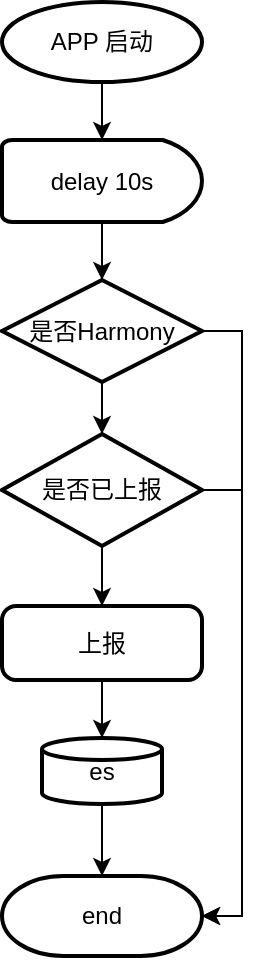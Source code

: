 <mxfile version="14.7.9" type="github">
  <diagram name="Page-1" id="13e1069c-82ec-6db2-03f1-153e76fe0fe0">
    <mxGraphModel dx="1151" dy="741" grid="1" gridSize="10" guides="1" tooltips="1" connect="1" arrows="1" fold="1" page="1" pageScale="1" pageWidth="1100" pageHeight="850" background="none" math="0" shadow="0">
      <root>
        <mxCell id="0" />
        <mxCell id="1" parent="0" />
        <mxCell id="s1hu-flAbywwPSljFvh1-3" style="edgeStyle=orthogonalEdgeStyle;rounded=0;orthogonalLoop=1;jettySize=auto;html=1;exitX=0.5;exitY=1;exitDx=0;exitDy=0;exitPerimeter=0;entryX=0.5;entryY=0;entryDx=0;entryDy=0;entryPerimeter=0;" edge="1" parent="1" source="s1hu-flAbywwPSljFvh1-1" target="s1hu-flAbywwPSljFvh1-2">
          <mxGeometry relative="1" as="geometry" />
        </mxCell>
        <mxCell id="s1hu-flAbywwPSljFvh1-1" value="APP 启动" style="strokeWidth=2;html=1;shape=mxgraph.flowchart.start_1;whiteSpace=wrap;" vertex="1" parent="1">
          <mxGeometry x="50" y="70" width="100" height="40" as="geometry" />
        </mxCell>
        <mxCell id="s1hu-flAbywwPSljFvh1-5" style="edgeStyle=orthogonalEdgeStyle;rounded=0;orthogonalLoop=1;jettySize=auto;html=1;exitX=0.5;exitY=1;exitDx=0;exitDy=0;exitPerimeter=0;entryX=0.5;entryY=0;entryDx=0;entryDy=0;entryPerimeter=0;" edge="1" parent="1" source="s1hu-flAbywwPSljFvh1-2" target="s1hu-flAbywwPSljFvh1-4">
          <mxGeometry relative="1" as="geometry">
            <mxPoint x="100" y="270" as="targetPoint" />
          </mxGeometry>
        </mxCell>
        <mxCell id="s1hu-flAbywwPSljFvh1-2" value="delay 10s" style="strokeWidth=2;html=1;shape=mxgraph.flowchart.delay;whiteSpace=wrap;" vertex="1" parent="1">
          <mxGeometry x="50" y="139" width="100" height="41" as="geometry" />
        </mxCell>
        <mxCell id="s1hu-flAbywwPSljFvh1-9" value="" style="edgeStyle=orthogonalEdgeStyle;rounded=0;orthogonalLoop=1;jettySize=auto;html=1;" edge="1" parent="1" source="s1hu-flAbywwPSljFvh1-4" target="s1hu-flAbywwPSljFvh1-8">
          <mxGeometry relative="1" as="geometry" />
        </mxCell>
        <mxCell id="s1hu-flAbywwPSljFvh1-17" style="edgeStyle=orthogonalEdgeStyle;rounded=0;orthogonalLoop=1;jettySize=auto;html=1;exitX=1;exitY=0.5;exitDx=0;exitDy=0;exitPerimeter=0;entryX=1;entryY=0.5;entryDx=0;entryDy=0;entryPerimeter=0;" edge="1" parent="1" source="s1hu-flAbywwPSljFvh1-4" target="s1hu-flAbywwPSljFvh1-10">
          <mxGeometry relative="1" as="geometry" />
        </mxCell>
        <mxCell id="s1hu-flAbywwPSljFvh1-4" value="是否Harmony" style="strokeWidth=2;html=1;shape=mxgraph.flowchart.decision;whiteSpace=wrap;" vertex="1" parent="1">
          <mxGeometry x="50" y="209" width="100" height="51" as="geometry" />
        </mxCell>
        <mxCell id="s1hu-flAbywwPSljFvh1-13" style="edgeStyle=orthogonalEdgeStyle;rounded=0;orthogonalLoop=1;jettySize=auto;html=1;exitX=0.5;exitY=1;exitDx=0;exitDy=0;exitPerimeter=0;entryX=0.5;entryY=0;entryDx=0;entryDy=0;" edge="1" parent="1" source="s1hu-flAbywwPSljFvh1-8" target="s1hu-flAbywwPSljFvh1-12">
          <mxGeometry relative="1" as="geometry" />
        </mxCell>
        <mxCell id="s1hu-flAbywwPSljFvh1-18" style="edgeStyle=orthogonalEdgeStyle;rounded=0;orthogonalLoop=1;jettySize=auto;html=1;exitX=1;exitY=0.5;exitDx=0;exitDy=0;exitPerimeter=0;entryX=1;entryY=0.5;entryDx=0;entryDy=0;entryPerimeter=0;" edge="1" parent="1" source="s1hu-flAbywwPSljFvh1-8" target="s1hu-flAbywwPSljFvh1-10">
          <mxGeometry relative="1" as="geometry" />
        </mxCell>
        <mxCell id="s1hu-flAbywwPSljFvh1-8" value="是否已上报" style="strokeWidth=2;html=1;shape=mxgraph.flowchart.decision;whiteSpace=wrap;" vertex="1" parent="1">
          <mxGeometry x="50" y="286" width="100" height="56" as="geometry" />
        </mxCell>
        <mxCell id="s1hu-flAbywwPSljFvh1-10" value="end" style="strokeWidth=2;html=1;shape=mxgraph.flowchart.terminator;whiteSpace=wrap;" vertex="1" parent="1">
          <mxGeometry x="50" y="507" width="100" height="40" as="geometry" />
        </mxCell>
        <mxCell id="s1hu-flAbywwPSljFvh1-21" style="edgeStyle=orthogonalEdgeStyle;rounded=0;orthogonalLoop=1;jettySize=auto;html=1;exitX=0.5;exitY=1;exitDx=0;exitDy=0;entryX=0.5;entryY=0;entryDx=0;entryDy=0;entryPerimeter=0;" edge="1" parent="1" source="s1hu-flAbywwPSljFvh1-12" target="s1hu-flAbywwPSljFvh1-19">
          <mxGeometry relative="1" as="geometry" />
        </mxCell>
        <mxCell id="s1hu-flAbywwPSljFvh1-12" value="上报" style="rounded=1;whiteSpace=wrap;html=1;absoluteArcSize=1;arcSize=14;strokeWidth=2;" vertex="1" parent="1">
          <mxGeometry x="50" y="372" width="100" height="37" as="geometry" />
        </mxCell>
        <mxCell id="s1hu-flAbywwPSljFvh1-22" style="edgeStyle=orthogonalEdgeStyle;rounded=0;orthogonalLoop=1;jettySize=auto;html=1;exitX=0.5;exitY=1;exitDx=0;exitDy=0;exitPerimeter=0;entryX=0.5;entryY=0;entryDx=0;entryDy=0;entryPerimeter=0;" edge="1" parent="1" source="s1hu-flAbywwPSljFvh1-19" target="s1hu-flAbywwPSljFvh1-10">
          <mxGeometry relative="1" as="geometry" />
        </mxCell>
        <mxCell id="s1hu-flAbywwPSljFvh1-19" value="es" style="strokeWidth=2;html=1;shape=mxgraph.flowchart.database;whiteSpace=wrap;" vertex="1" parent="1">
          <mxGeometry x="70" y="438" width="60" height="33" as="geometry" />
        </mxCell>
      </root>
    </mxGraphModel>
  </diagram>
</mxfile>
